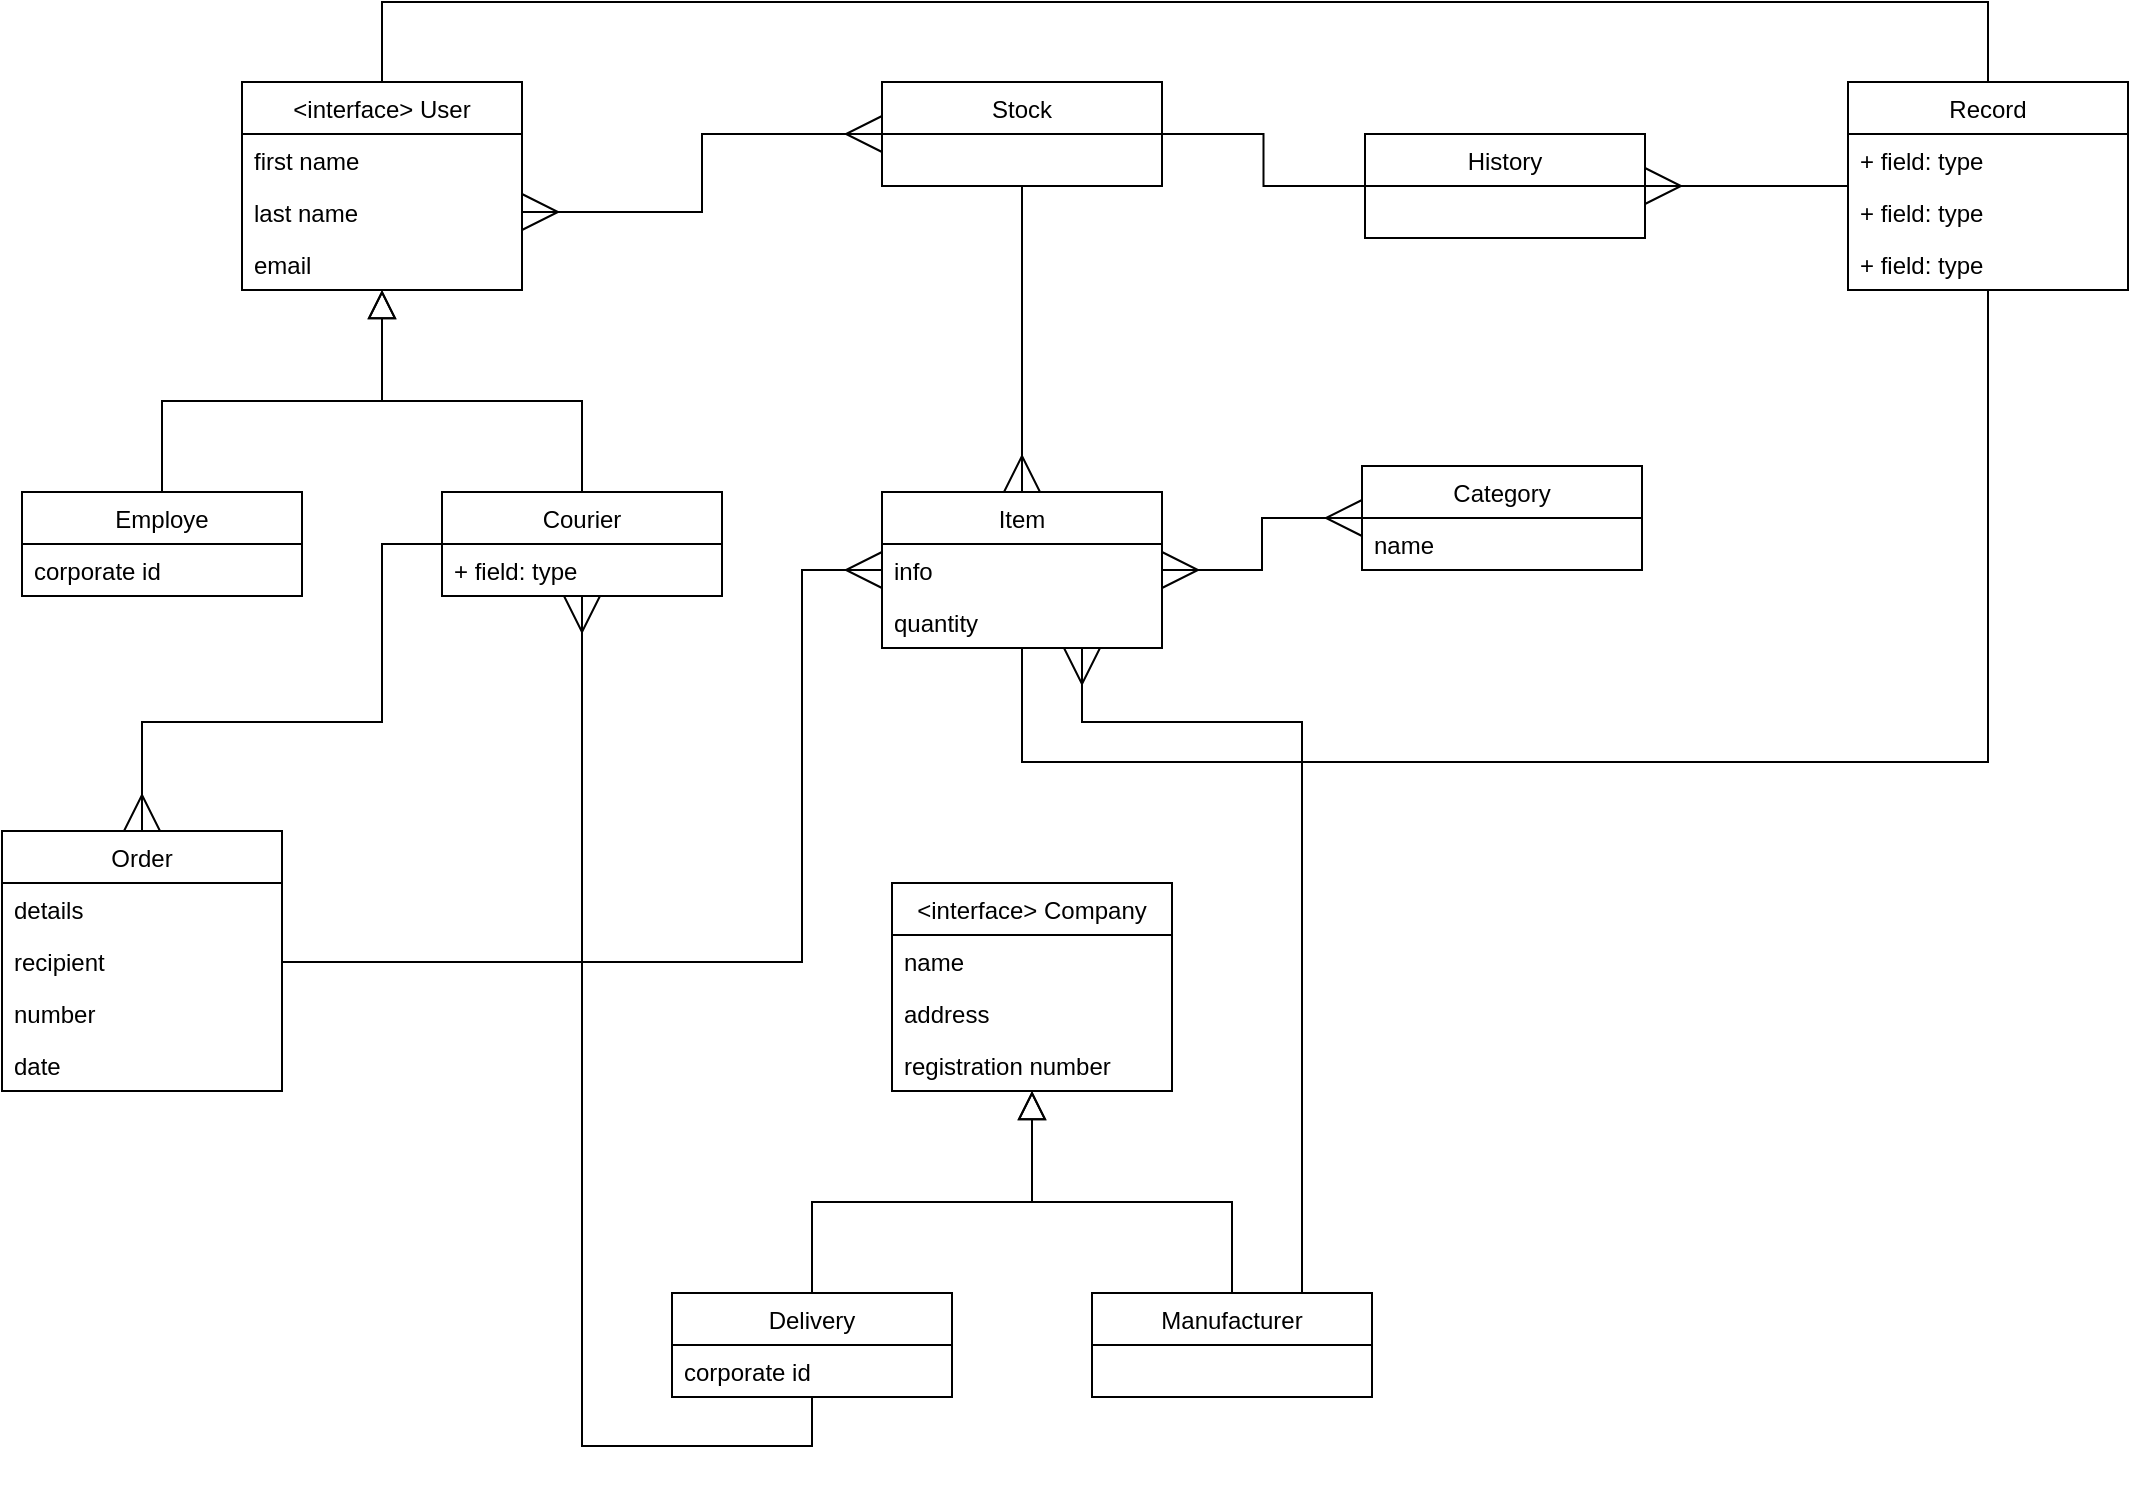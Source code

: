 <mxfile version="12.0.0" type="device" pages="1"><diagram id="OVpzykuuQuvtY8uX1TNP" name="Page-1"><mxGraphModel dx="3327" dy="1283" grid="1" gridSize="10" guides="1" tooltips="1" connect="1" arrows="1" fold="1" page="1" pageScale="1" pageWidth="827" pageHeight="1169" math="0" shadow="0"><root><mxCell id="0"/><mxCell id="1" parent="0"/><mxCell id="6gyWgA1RbLvCaPsJnKFT-85" style="edgeStyle=orthogonalEdgeStyle;rounded=0;jumpSize=0;orthogonalLoop=1;jettySize=auto;html=1;startArrow=none;startFill=0;startSize=16;endArrow=none;endFill=0;endSize=16;targetPerimeterSpacing=0;" edge="1" parent="1" source="6gyWgA1RbLvCaPsJnKFT-1" target="6gyWgA1RbLvCaPsJnKFT-17"><mxGeometry relative="1" as="geometry"><Array as="points"><mxPoint x="-460" y="300"/><mxPoint x="343" y="300"/></Array></mxGeometry></mxCell><mxCell id="6gyWgA1RbLvCaPsJnKFT-1" value="&lt;interface&gt; User" style="swimlane;fontStyle=0;childLayout=stackLayout;horizontal=1;startSize=26;fillColor=none;horizontalStack=0;resizeParent=1;resizeParentMax=0;resizeLast=0;collapsible=1;marginBottom=0;" vertex="1" parent="1"><mxGeometry x="-530" y="340" width="140" height="104" as="geometry"/></mxCell><mxCell id="6gyWgA1RbLvCaPsJnKFT-2" value="first name" style="text;strokeColor=none;fillColor=none;align=left;verticalAlign=top;spacingLeft=4;spacingRight=4;overflow=hidden;rotatable=0;points=[[0,0.5],[1,0.5]];portConstraint=eastwest;" vertex="1" parent="6gyWgA1RbLvCaPsJnKFT-1"><mxGeometry y="26" width="140" height="26" as="geometry"/></mxCell><mxCell id="6gyWgA1RbLvCaPsJnKFT-3" value="last name" style="text;strokeColor=none;fillColor=none;align=left;verticalAlign=top;spacingLeft=4;spacingRight=4;overflow=hidden;rotatable=0;points=[[0,0.5],[1,0.5]];portConstraint=eastwest;" vertex="1" parent="6gyWgA1RbLvCaPsJnKFT-1"><mxGeometry y="52" width="140" height="26" as="geometry"/></mxCell><mxCell id="6gyWgA1RbLvCaPsJnKFT-4" value="email" style="text;strokeColor=none;fillColor=none;align=left;verticalAlign=top;spacingLeft=4;spacingRight=4;overflow=hidden;rotatable=0;points=[[0,0.5],[1,0.5]];portConstraint=eastwest;" vertex="1" parent="6gyWgA1RbLvCaPsJnKFT-1"><mxGeometry y="78" width="140" height="26" as="geometry"/></mxCell><mxCell id="6gyWgA1RbLvCaPsJnKFT-5" value="Stock" style="swimlane;fontStyle=0;childLayout=stackLayout;horizontal=1;startSize=26;fillColor=none;horizontalStack=0;resizeParent=1;resizeParentMax=0;resizeLast=0;collapsible=1;marginBottom=0;" vertex="1" parent="1"><mxGeometry x="-210" y="340" width="140" height="52" as="geometry"/></mxCell><mxCell id="6gyWgA1RbLvCaPsJnKFT-36" style="edgeStyle=orthogonalEdgeStyle;rounded=0;jumpSize=0;orthogonalLoop=1;jettySize=auto;html=1;exitX=0.5;exitY=0;exitDx=0;exitDy=0;startArrow=ERmany;startFill=0;startSize=16;endArrow=none;endFill=0;endSize=16;targetPerimeterSpacing=0;" edge="1" parent="1" source="6gyWgA1RbLvCaPsJnKFT-9" target="6gyWgA1RbLvCaPsJnKFT-5"><mxGeometry relative="1" as="geometry"/></mxCell><mxCell id="6gyWgA1RbLvCaPsJnKFT-86" style="edgeStyle=orthogonalEdgeStyle;rounded=0;jumpSize=0;orthogonalLoop=1;jettySize=auto;html=1;startArrow=none;startFill=0;startSize=16;endArrow=none;endFill=0;endSize=16;targetPerimeterSpacing=0;" edge="1" parent="1" source="6gyWgA1RbLvCaPsJnKFT-9" target="6gyWgA1RbLvCaPsJnKFT-17"><mxGeometry relative="1" as="geometry"><Array as="points"><mxPoint x="-140" y="680"/><mxPoint x="343" y="680"/></Array></mxGeometry></mxCell><mxCell id="6gyWgA1RbLvCaPsJnKFT-9" value="Item" style="swimlane;fontStyle=0;childLayout=stackLayout;horizontal=1;startSize=26;fillColor=none;horizontalStack=0;resizeParent=1;resizeParentMax=0;resizeLast=0;collapsible=1;marginBottom=0;" vertex="1" parent="1"><mxGeometry x="-210" y="545" width="140" height="78" as="geometry"/></mxCell><mxCell id="6gyWgA1RbLvCaPsJnKFT-10" value="info" style="text;strokeColor=none;fillColor=none;align=left;verticalAlign=top;spacingLeft=4;spacingRight=4;overflow=hidden;rotatable=0;points=[[0,0.5],[1,0.5]];portConstraint=eastwest;" vertex="1" parent="6gyWgA1RbLvCaPsJnKFT-9"><mxGeometry y="26" width="140" height="26" as="geometry"/></mxCell><mxCell id="6gyWgA1RbLvCaPsJnKFT-11" value="quantity" style="text;strokeColor=none;fillColor=none;align=left;verticalAlign=top;spacingLeft=4;spacingRight=4;overflow=hidden;rotatable=0;points=[[0,0.5],[1,0.5]];portConstraint=eastwest;" vertex="1" parent="6gyWgA1RbLvCaPsJnKFT-9"><mxGeometry y="52" width="140" height="26" as="geometry"/></mxCell><mxCell id="6gyWgA1RbLvCaPsJnKFT-84" style="edgeStyle=orthogonalEdgeStyle;rounded=0;jumpSize=0;orthogonalLoop=1;jettySize=auto;html=1;startArrow=none;startFill=0;startSize=16;endArrow=none;endFill=0;endSize=16;targetPerimeterSpacing=0;" edge="1" parent="1" source="6gyWgA1RbLvCaPsJnKFT-13" target="6gyWgA1RbLvCaPsJnKFT-5"><mxGeometry relative="1" as="geometry"/></mxCell><mxCell id="6gyWgA1RbLvCaPsJnKFT-13" value="History" style="swimlane;fontStyle=0;childLayout=stackLayout;horizontal=1;startSize=26;fillColor=none;horizontalStack=0;resizeParent=1;resizeParentMax=0;resizeLast=0;collapsible=1;marginBottom=0;" vertex="1" parent="1"><mxGeometry x="31.5" y="366" width="140" height="52" as="geometry"/></mxCell><mxCell id="6gyWgA1RbLvCaPsJnKFT-37" style="edgeStyle=orthogonalEdgeStyle;rounded=0;jumpSize=0;orthogonalLoop=1;jettySize=auto;html=1;startArrow=none;startFill=0;startSize=16;endArrow=ERmany;endFill=0;endSize=16;targetPerimeterSpacing=0;" edge="1" parent="1" source="6gyWgA1RbLvCaPsJnKFT-17" target="6gyWgA1RbLvCaPsJnKFT-13"><mxGeometry relative="1" as="geometry"/></mxCell><mxCell id="6gyWgA1RbLvCaPsJnKFT-17" value="Record" style="swimlane;fontStyle=0;childLayout=stackLayout;horizontal=1;startSize=26;fillColor=none;horizontalStack=0;resizeParent=1;resizeParentMax=0;resizeLast=0;collapsible=1;marginBottom=0;" vertex="1" parent="1"><mxGeometry x="273" y="340" width="140" height="104" as="geometry"/></mxCell><mxCell id="6gyWgA1RbLvCaPsJnKFT-18" value="+ field: type" style="text;strokeColor=none;fillColor=none;align=left;verticalAlign=top;spacingLeft=4;spacingRight=4;overflow=hidden;rotatable=0;points=[[0,0.5],[1,0.5]];portConstraint=eastwest;" vertex="1" parent="6gyWgA1RbLvCaPsJnKFT-17"><mxGeometry y="26" width="140" height="26" as="geometry"/></mxCell><mxCell id="6gyWgA1RbLvCaPsJnKFT-19" value="+ field: type" style="text;strokeColor=none;fillColor=none;align=left;verticalAlign=top;spacingLeft=4;spacingRight=4;overflow=hidden;rotatable=0;points=[[0,0.5],[1,0.5]];portConstraint=eastwest;" vertex="1" parent="6gyWgA1RbLvCaPsJnKFT-17"><mxGeometry y="52" width="140" height="26" as="geometry"/></mxCell><mxCell id="6gyWgA1RbLvCaPsJnKFT-20" value="+ field: type" style="text;strokeColor=none;fillColor=none;align=left;verticalAlign=top;spacingLeft=4;spacingRight=4;overflow=hidden;rotatable=0;points=[[0,0.5],[1,0.5]];portConstraint=eastwest;" vertex="1" parent="6gyWgA1RbLvCaPsJnKFT-17"><mxGeometry y="78" width="140" height="26" as="geometry"/></mxCell><mxCell id="6gyWgA1RbLvCaPsJnKFT-40" style="edgeStyle=orthogonalEdgeStyle;rounded=0;jumpSize=0;orthogonalLoop=1;jettySize=auto;html=1;exitX=0.5;exitY=0;exitDx=0;exitDy=0;startArrow=none;startFill=0;startSize=12;endArrow=block;endFill=0;endSize=12;targetPerimeterSpacing=0;" edge="1" parent="1" source="6gyWgA1RbLvCaPsJnKFT-25" target="6gyWgA1RbLvCaPsJnKFT-1"><mxGeometry relative="1" as="geometry"/></mxCell><mxCell id="6gyWgA1RbLvCaPsJnKFT-76" style="edgeStyle=orthogonalEdgeStyle;rounded=0;jumpSize=0;orthogonalLoop=1;jettySize=auto;html=1;startArrow=ERmany;startFill=0;startSize=16;endArrow=none;endFill=0;endSize=16;targetPerimeterSpacing=0;" edge="1" parent="1" source="6gyWgA1RbLvCaPsJnKFT-25" target="6gyWgA1RbLvCaPsJnKFT-73"><mxGeometry relative="1" as="geometry"><Array as="points"><mxPoint x="-360" y="1022"/></Array></mxGeometry></mxCell><mxCell id="6gyWgA1RbLvCaPsJnKFT-25" value="Courier" style="swimlane;fontStyle=0;childLayout=stackLayout;horizontal=1;startSize=26;fillColor=none;horizontalStack=0;resizeParent=1;resizeParentMax=0;resizeLast=0;collapsible=1;marginBottom=0;" vertex="1" parent="1"><mxGeometry x="-430" y="545" width="140" height="52" as="geometry"/></mxCell><mxCell id="6gyWgA1RbLvCaPsJnKFT-26" value="+ field: type" style="text;strokeColor=none;fillColor=none;align=left;verticalAlign=top;spacingLeft=4;spacingRight=4;overflow=hidden;rotatable=0;points=[[0,0.5],[1,0.5]];portConstraint=eastwest;" vertex="1" parent="6gyWgA1RbLvCaPsJnKFT-25"><mxGeometry y="26" width="140" height="26" as="geometry"/></mxCell><mxCell id="6gyWgA1RbLvCaPsJnKFT-39" style="edgeStyle=orthogonalEdgeStyle;rounded=0;jumpSize=0;orthogonalLoop=1;jettySize=auto;html=1;exitX=0.5;exitY=0;exitDx=0;exitDy=0;startArrow=none;startFill=0;startSize=12;endArrow=block;endFill=0;endSize=12;targetPerimeterSpacing=0;" edge="1" parent="1" source="6gyWgA1RbLvCaPsJnKFT-29" target="6gyWgA1RbLvCaPsJnKFT-1"><mxGeometry relative="1" as="geometry"/></mxCell><mxCell id="6gyWgA1RbLvCaPsJnKFT-29" value="Employe" style="swimlane;fontStyle=0;childLayout=stackLayout;horizontal=1;startSize=26;fillColor=none;horizontalStack=0;resizeParent=1;resizeParentMax=0;resizeLast=0;collapsible=1;marginBottom=0;" vertex="1" parent="1"><mxGeometry x="-640" y="545" width="140" height="52" as="geometry"/></mxCell><mxCell id="6gyWgA1RbLvCaPsJnKFT-30" value="corporate id" style="text;strokeColor=none;fillColor=none;align=left;verticalAlign=top;spacingLeft=4;spacingRight=4;overflow=hidden;rotatable=0;points=[[0,0.5],[1,0.5]];portConstraint=eastwest;" vertex="1" parent="6gyWgA1RbLvCaPsJnKFT-29"><mxGeometry y="26" width="140" height="26" as="geometry"/></mxCell><mxCell id="6gyWgA1RbLvCaPsJnKFT-33" style="edgeStyle=orthogonalEdgeStyle;rounded=0;orthogonalLoop=1;jettySize=auto;html=1;exitX=1;exitY=0.5;exitDx=0;exitDy=0;endArrow=ERmany;endFill=0;startArrow=ERmany;startFill=0;jumpSize=0;targetPerimeterSpacing=0;endSize=16;startSize=16;" edge="1" parent="1" source="6gyWgA1RbLvCaPsJnKFT-3" target="6gyWgA1RbLvCaPsJnKFT-5"><mxGeometry relative="1" as="geometry"><mxPoint x="-210" y="405" as="targetPoint"/></mxGeometry></mxCell><mxCell id="6gyWgA1RbLvCaPsJnKFT-41" value="Category" style="swimlane;fontStyle=0;childLayout=stackLayout;horizontal=1;startSize=26;fillColor=none;horizontalStack=0;resizeParent=1;resizeParentMax=0;resizeLast=0;collapsible=1;marginBottom=0;" vertex="1" parent="1"><mxGeometry x="30" y="532" width="140" height="52" as="geometry"/></mxCell><mxCell id="6gyWgA1RbLvCaPsJnKFT-42" value="name" style="text;strokeColor=none;fillColor=none;align=left;verticalAlign=top;spacingLeft=4;spacingRight=4;overflow=hidden;rotatable=0;points=[[0,0.5],[1,0.5]];portConstraint=eastwest;" vertex="1" parent="6gyWgA1RbLvCaPsJnKFT-41"><mxGeometry y="26" width="140" height="26" as="geometry"/></mxCell><mxCell id="6gyWgA1RbLvCaPsJnKFT-47" style="edgeStyle=orthogonalEdgeStyle;rounded=0;jumpSize=0;orthogonalLoop=1;jettySize=auto;html=1;startArrow=ERmany;startFill=0;startSize=16;endArrow=ERmany;endFill=0;endSize=16;targetPerimeterSpacing=0;" edge="1" parent="1" source="6gyWgA1RbLvCaPsJnKFT-41" target="6gyWgA1RbLvCaPsJnKFT-9"><mxGeometry relative="1" as="geometry"/></mxCell><mxCell id="6gyWgA1RbLvCaPsJnKFT-63" value="&lt;interface&gt; Company" style="swimlane;fontStyle=0;childLayout=stackLayout;horizontal=1;startSize=26;fillColor=none;horizontalStack=0;resizeParent=1;resizeParentMax=0;resizeLast=0;collapsible=1;marginBottom=0;" vertex="1" parent="1"><mxGeometry x="-205" y="740.5" width="140" height="104" as="geometry"/></mxCell><mxCell id="6gyWgA1RbLvCaPsJnKFT-64" value="name" style="text;strokeColor=none;fillColor=none;align=left;verticalAlign=top;spacingLeft=4;spacingRight=4;overflow=hidden;rotatable=0;points=[[0,0.5],[1,0.5]];portConstraint=eastwest;" vertex="1" parent="6gyWgA1RbLvCaPsJnKFT-63"><mxGeometry y="26" width="140" height="26" as="geometry"/></mxCell><mxCell id="6gyWgA1RbLvCaPsJnKFT-65" value="address" style="text;strokeColor=none;fillColor=none;align=left;verticalAlign=top;spacingLeft=4;spacingRight=4;overflow=hidden;rotatable=0;points=[[0,0.5],[1,0.5]];portConstraint=eastwest;" vertex="1" parent="6gyWgA1RbLvCaPsJnKFT-63"><mxGeometry y="52" width="140" height="26" as="geometry"/></mxCell><mxCell id="6gyWgA1RbLvCaPsJnKFT-66" value="registration number" style="text;strokeColor=none;fillColor=none;align=left;verticalAlign=top;spacingLeft=4;spacingRight=4;overflow=hidden;rotatable=0;points=[[0,0.5],[1,0.5]];portConstraint=eastwest;" vertex="1" parent="6gyWgA1RbLvCaPsJnKFT-63"><mxGeometry y="78" width="140" height="26" as="geometry"/></mxCell><mxCell id="6gyWgA1RbLvCaPsJnKFT-67" style="edgeStyle=orthogonalEdgeStyle;rounded=0;jumpSize=0;orthogonalLoop=1;jettySize=auto;html=1;exitX=0.5;exitY=0;exitDx=0;exitDy=0;startArrow=none;startFill=0;startSize=12;endArrow=block;endFill=0;endSize=12;targetPerimeterSpacing=0;" edge="1" parent="1" source="6gyWgA1RbLvCaPsJnKFT-68" target="6gyWgA1RbLvCaPsJnKFT-63"><mxGeometry relative="1" as="geometry"/></mxCell><mxCell id="6gyWgA1RbLvCaPsJnKFT-68" value="Manufacturer" style="swimlane;fontStyle=0;childLayout=stackLayout;horizontal=1;startSize=26;fillColor=none;horizontalStack=0;resizeParent=1;resizeParentMax=0;resizeLast=0;collapsible=1;marginBottom=0;" vertex="1" parent="1"><mxGeometry x="-105" y="945.5" width="140" height="52" as="geometry"/></mxCell><mxCell id="6gyWgA1RbLvCaPsJnKFT-72" style="edgeStyle=orthogonalEdgeStyle;rounded=0;jumpSize=0;orthogonalLoop=1;jettySize=auto;html=1;exitX=0.5;exitY=0;exitDx=0;exitDy=0;startArrow=none;startFill=0;startSize=12;endArrow=block;endFill=0;endSize=12;targetPerimeterSpacing=0;" edge="1" parent="1" source="6gyWgA1RbLvCaPsJnKFT-73" target="6gyWgA1RbLvCaPsJnKFT-63"><mxGeometry relative="1" as="geometry"/></mxCell><mxCell id="6gyWgA1RbLvCaPsJnKFT-73" value="Delivery" style="swimlane;fontStyle=0;childLayout=stackLayout;horizontal=1;startSize=26;fillColor=none;horizontalStack=0;resizeParent=1;resizeParentMax=0;resizeLast=0;collapsible=1;marginBottom=0;" vertex="1" parent="1"><mxGeometry x="-315" y="945.5" width="140" height="52" as="geometry"/></mxCell><mxCell id="6gyWgA1RbLvCaPsJnKFT-74" value="corporate id" style="text;strokeColor=none;fillColor=none;align=left;verticalAlign=top;spacingLeft=4;spacingRight=4;overflow=hidden;rotatable=0;points=[[0,0.5],[1,0.5]];portConstraint=eastwest;" vertex="1" parent="6gyWgA1RbLvCaPsJnKFT-73"><mxGeometry y="26" width="140" height="26" as="geometry"/></mxCell><mxCell id="6gyWgA1RbLvCaPsJnKFT-75" style="edgeStyle=orthogonalEdgeStyle;rounded=0;jumpSize=0;orthogonalLoop=1;jettySize=auto;html=1;startArrow=none;startFill=0;startSize=16;endArrow=ERmany;endFill=0;endSize=16;targetPerimeterSpacing=0;" edge="1" parent="1" source="6gyWgA1RbLvCaPsJnKFT-68" target="6gyWgA1RbLvCaPsJnKFT-9"><mxGeometry relative="1" as="geometry"><Array as="points"><mxPoint y="660"/><mxPoint x="-110" y="660"/></Array></mxGeometry></mxCell><mxCell id="6gyWgA1RbLvCaPsJnKFT-83" style="edgeStyle=orthogonalEdgeStyle;rounded=0;jumpSize=0;orthogonalLoop=1;jettySize=auto;html=1;entryX=0;entryY=0.5;entryDx=0;entryDy=0;startArrow=ERmany;startFill=0;startSize=16;endArrow=none;endFill=0;endSize=16;targetPerimeterSpacing=0;" edge="1" parent="1" source="6gyWgA1RbLvCaPsJnKFT-77" target="6gyWgA1RbLvCaPsJnKFT-25"><mxGeometry relative="1" as="geometry"><Array as="points"><mxPoint x="-580" y="660"/><mxPoint x="-460" y="660"/><mxPoint x="-460" y="571"/></Array></mxGeometry></mxCell><mxCell id="6gyWgA1RbLvCaPsJnKFT-77" value="Order" style="swimlane;fontStyle=0;childLayout=stackLayout;horizontal=1;startSize=26;fillColor=none;horizontalStack=0;resizeParent=1;resizeParentMax=0;resizeLast=0;collapsible=1;marginBottom=0;" vertex="1" parent="1"><mxGeometry x="-650" y="714.5" width="140" height="130" as="geometry"/></mxCell><mxCell id="6gyWgA1RbLvCaPsJnKFT-78" value="details" style="text;strokeColor=none;fillColor=none;align=left;verticalAlign=top;spacingLeft=4;spacingRight=4;overflow=hidden;rotatable=0;points=[[0,0.5],[1,0.5]];portConstraint=eastwest;" vertex="1" parent="6gyWgA1RbLvCaPsJnKFT-77"><mxGeometry y="26" width="140" height="26" as="geometry"/></mxCell><mxCell id="6gyWgA1RbLvCaPsJnKFT-79" value="recipient" style="text;strokeColor=none;fillColor=none;align=left;verticalAlign=top;spacingLeft=4;spacingRight=4;overflow=hidden;rotatable=0;points=[[0,0.5],[1,0.5]];portConstraint=eastwest;" vertex="1" parent="6gyWgA1RbLvCaPsJnKFT-77"><mxGeometry y="52" width="140" height="26" as="geometry"/></mxCell><mxCell id="6gyWgA1RbLvCaPsJnKFT-80" value="number" style="text;strokeColor=none;fillColor=none;align=left;verticalAlign=top;spacingLeft=4;spacingRight=4;overflow=hidden;rotatable=0;points=[[0,0.5],[1,0.5]];portConstraint=eastwest;" vertex="1" parent="6gyWgA1RbLvCaPsJnKFT-77"><mxGeometry y="78" width="140" height="26" as="geometry"/></mxCell><mxCell id="6gyWgA1RbLvCaPsJnKFT-81" value="date" style="text;strokeColor=none;fillColor=none;align=left;verticalAlign=top;spacingLeft=4;spacingRight=4;overflow=hidden;rotatable=0;points=[[0,0.5],[1,0.5]];portConstraint=eastwest;" vertex="1" parent="6gyWgA1RbLvCaPsJnKFT-77"><mxGeometry y="104" width="140" height="26" as="geometry"/></mxCell><mxCell id="6gyWgA1RbLvCaPsJnKFT-82" style="edgeStyle=orthogonalEdgeStyle;rounded=0;jumpSize=0;orthogonalLoop=1;jettySize=auto;html=1;startArrow=ERmany;startFill=0;startSize=16;endArrow=none;endFill=0;endSize=16;targetPerimeterSpacing=0;" edge="1" parent="1" source="6gyWgA1RbLvCaPsJnKFT-10" target="6gyWgA1RbLvCaPsJnKFT-79"><mxGeometry relative="1" as="geometry"><Array as="points"><mxPoint x="-250" y="584"/><mxPoint x="-250" y="780"/></Array></mxGeometry></mxCell></root></mxGraphModel></diagram></mxfile>
